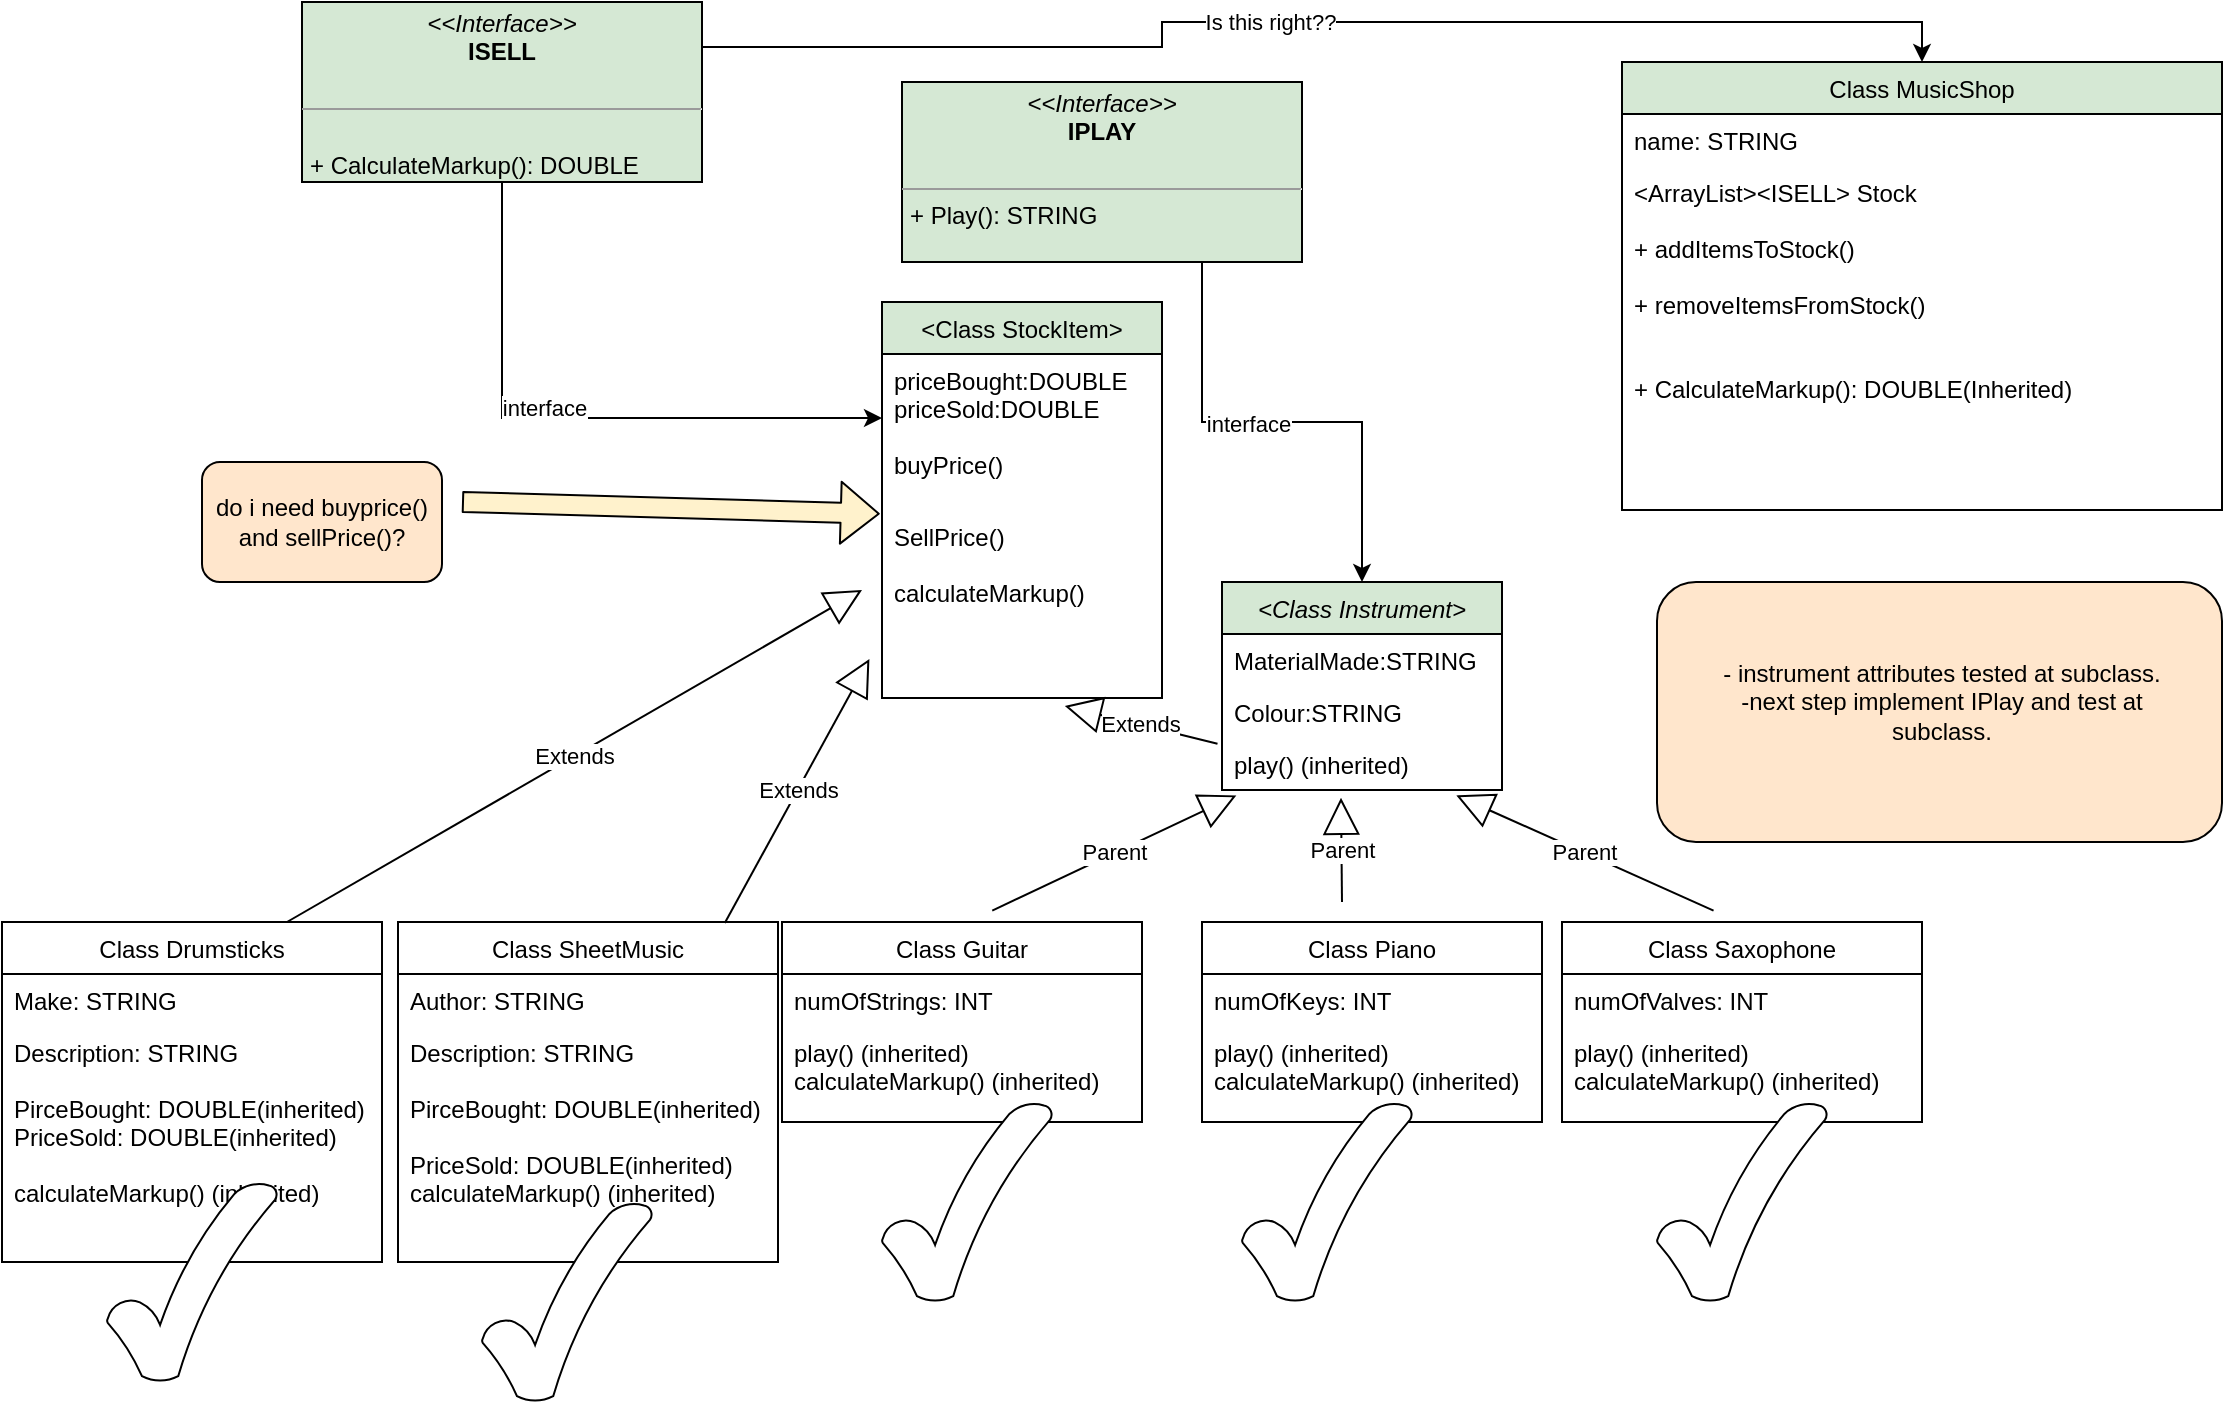 <mxfile version="14.5.1" type="device"><diagram id="XtFvVDS7R7k3xy_MAySc" name="Page-1"><mxGraphModel dx="1200" dy="600" grid="1" gridSize="10" guides="1" tooltips="1" connect="1" arrows="1" fold="1" page="1" pageScale="1" pageWidth="3300" pageHeight="4681" math="0" shadow="0"><root><mxCell id="0"/><mxCell id="1" parent="0"/><mxCell id="AZCF6s1ImzgPR_b7xrG4-24" value="Class MusicShop" style="swimlane;fontStyle=0;childLayout=stackLayout;horizontal=1;startSize=26;fillColor=#D5E8D4;horizontalStack=0;resizeParent=1;resizeParentMax=0;resizeLast=0;collapsible=1;marginBottom=0;" vertex="1" parent="1"><mxGeometry x="910" y="60" width="300" height="224" as="geometry"/></mxCell><mxCell id="AZCF6s1ImzgPR_b7xrG4-25" value="name: STRING" style="text;strokeColor=none;fillColor=none;align=left;verticalAlign=top;spacingLeft=4;spacingRight=4;overflow=hidden;rotatable=0;points=[[0,0.5],[1,0.5]];portConstraint=eastwest;" vertex="1" parent="AZCF6s1ImzgPR_b7xrG4-24"><mxGeometry y="26" width="300" height="26" as="geometry"/></mxCell><mxCell id="AZCF6s1ImzgPR_b7xrG4-27" value="&lt;ArrayList&gt;&lt;ISELL&gt; Stock&#10;&#10;+ addItemsToStock()&#10;&#10;+ removeItemsFromStock()&#10;&#10;&#10;+ CalculateMarkup(): DOUBLE(Inherited)" style="text;strokeColor=none;fillColor=none;align=left;verticalAlign=top;spacingLeft=4;spacingRight=4;overflow=hidden;rotatable=0;points=[[0,0.5],[1,0.5]];portConstraint=eastwest;" vertex="1" parent="AZCF6s1ImzgPR_b7xrG4-24"><mxGeometry y="52" width="300" height="172" as="geometry"/></mxCell><mxCell id="AZCF6s1ImzgPR_b7xrG4-59" style="edgeStyle=orthogonalEdgeStyle;rounded=0;orthogonalLoop=1;jettySize=auto;html=1;exitX=0.75;exitY=1;exitDx=0;exitDy=0;entryX=0.5;entryY=0;entryDx=0;entryDy=0;" edge="1" parent="1" source="AZCF6s1ImzgPR_b7xrG4-28" target="AZCF6s1ImzgPR_b7xrG4-41"><mxGeometry relative="1" as="geometry"/></mxCell><mxCell id="AZCF6s1ImzgPR_b7xrG4-60" value="interface" style="edgeLabel;html=1;align=center;verticalAlign=middle;resizable=0;points=[];" vertex="1" connectable="0" parent="AZCF6s1ImzgPR_b7xrG4-59"><mxGeometry x="-0.144" y="-1" relative="1" as="geometry"><mxPoint as="offset"/></mxGeometry></mxCell><mxCell id="AZCF6s1ImzgPR_b7xrG4-28" value="&lt;p style=&quot;margin: 0px ; margin-top: 4px ; text-align: center&quot;&gt;&lt;i&gt;&amp;lt;&amp;lt;Interface&amp;gt;&amp;gt;&lt;/i&gt;&lt;br&gt;&lt;b&gt;IPLAY&lt;/b&gt;&lt;/p&gt;&lt;p style=&quot;margin: 0px ; margin-left: 4px&quot;&gt;&lt;br&gt;&lt;/p&gt;&lt;hr size=&quot;1&quot;&gt;&lt;p style=&quot;margin: 0px ; margin-left: 4px&quot;&gt;+ Play(): STRING&lt;br&gt;&lt;br&gt;&lt;/p&gt;" style="verticalAlign=top;align=left;overflow=fill;fontSize=12;fontFamily=Helvetica;html=1;fillColor=#D5E8D4;" vertex="1" parent="1"><mxGeometry x="550" y="70" width="200" height="90" as="geometry"/></mxCell><mxCell id="AZCF6s1ImzgPR_b7xrG4-29" value="Class Guitar" style="swimlane;fontStyle=0;childLayout=stackLayout;horizontal=1;startSize=26;fillColor=none;horizontalStack=0;resizeParent=1;resizeParentMax=0;resizeLast=0;collapsible=1;marginBottom=0;" vertex="1" parent="1"><mxGeometry x="490" y="490" width="180" height="100" as="geometry"/></mxCell><mxCell id="AZCF6s1ImzgPR_b7xrG4-30" value="numOfStrings: INT" style="text;strokeColor=none;fillColor=none;align=left;verticalAlign=top;spacingLeft=4;spacingRight=4;overflow=hidden;rotatable=0;points=[[0,0.5],[1,0.5]];portConstraint=eastwest;" vertex="1" parent="AZCF6s1ImzgPR_b7xrG4-29"><mxGeometry y="26" width="180" height="26" as="geometry"/></mxCell><mxCell id="AZCF6s1ImzgPR_b7xrG4-32" value="play() (inherited)&#10;calculateMarkup() (inherited)" style="text;strokeColor=none;fillColor=none;align=left;verticalAlign=top;spacingLeft=4;spacingRight=4;overflow=hidden;rotatable=0;points=[[0,0.5],[1,0.5]];portConstraint=eastwest;" vertex="1" parent="AZCF6s1ImzgPR_b7xrG4-29"><mxGeometry y="52" width="180" height="48" as="geometry"/></mxCell><mxCell id="AZCF6s1ImzgPR_b7xrG4-33" value="Class Piano" style="swimlane;fontStyle=0;childLayout=stackLayout;horizontal=1;startSize=26;fillColor=none;horizontalStack=0;resizeParent=1;resizeParentMax=0;resizeLast=0;collapsible=1;marginBottom=0;" vertex="1" parent="1"><mxGeometry x="700" y="490" width="170" height="100" as="geometry"/></mxCell><mxCell id="AZCF6s1ImzgPR_b7xrG4-34" value="numOfKeys: INT" style="text;strokeColor=none;fillColor=none;align=left;verticalAlign=top;spacingLeft=4;spacingRight=4;overflow=hidden;rotatable=0;points=[[0,0.5],[1,0.5]];portConstraint=eastwest;" vertex="1" parent="AZCF6s1ImzgPR_b7xrG4-33"><mxGeometry y="26" width="170" height="26" as="geometry"/></mxCell><mxCell id="AZCF6s1ImzgPR_b7xrG4-36" value="play() (inherited)&#10;calculateMarkup() (inherited)" style="text;strokeColor=none;fillColor=none;align=left;verticalAlign=top;spacingLeft=4;spacingRight=4;overflow=hidden;rotatable=0;points=[[0,0.5],[1,0.5]];portConstraint=eastwest;" vertex="1" parent="AZCF6s1ImzgPR_b7xrG4-33"><mxGeometry y="52" width="170" height="48" as="geometry"/></mxCell><mxCell id="AZCF6s1ImzgPR_b7xrG4-37" value="Class Saxophone" style="swimlane;fontStyle=0;childLayout=stackLayout;horizontal=1;startSize=26;fillColor=none;horizontalStack=0;resizeParent=1;resizeParentMax=0;resizeLast=0;collapsible=1;marginBottom=0;" vertex="1" parent="1"><mxGeometry x="880" y="490" width="180" height="100" as="geometry"/></mxCell><mxCell id="AZCF6s1ImzgPR_b7xrG4-38" value="numOfValves: INT" style="text;strokeColor=none;fillColor=none;align=left;verticalAlign=top;spacingLeft=4;spacingRight=4;overflow=hidden;rotatable=0;points=[[0,0.5],[1,0.5]];portConstraint=eastwest;" vertex="1" parent="AZCF6s1ImzgPR_b7xrG4-37"><mxGeometry y="26" width="180" height="26" as="geometry"/></mxCell><mxCell id="AZCF6s1ImzgPR_b7xrG4-40" value="play() (inherited)&#10;calculateMarkup() (inherited)" style="text;strokeColor=none;fillColor=none;align=left;verticalAlign=top;spacingLeft=4;spacingRight=4;overflow=hidden;rotatable=0;points=[[0,0.5],[1,0.5]];portConstraint=eastwest;" vertex="1" parent="AZCF6s1ImzgPR_b7xrG4-37"><mxGeometry y="52" width="180" height="48" as="geometry"/></mxCell><mxCell id="AZCF6s1ImzgPR_b7xrG4-41" value="&lt;Class Instrument&gt;" style="swimlane;fontStyle=2;childLayout=stackLayout;horizontal=1;startSize=26;fillColor=#D5E8D4;horizontalStack=0;resizeParent=1;resizeParentMax=0;resizeLast=0;collapsible=1;marginBottom=0;" vertex="1" parent="1"><mxGeometry x="710" y="320" width="140" height="104" as="geometry"/></mxCell><mxCell id="AZCF6s1ImzgPR_b7xrG4-42" value="MaterialMade:STRING" style="text;strokeColor=none;fillColor=none;align=left;verticalAlign=top;spacingLeft=4;spacingRight=4;overflow=hidden;rotatable=0;points=[[0,0.5],[1,0.5]];portConstraint=eastwest;" vertex="1" parent="AZCF6s1ImzgPR_b7xrG4-41"><mxGeometry y="26" width="140" height="26" as="geometry"/></mxCell><mxCell id="AZCF6s1ImzgPR_b7xrG4-43" value="Colour:STRING" style="text;strokeColor=none;fillColor=none;align=left;verticalAlign=top;spacingLeft=4;spacingRight=4;overflow=hidden;rotatable=0;points=[[0,0.5],[1,0.5]];portConstraint=eastwest;" vertex="1" parent="AZCF6s1ImzgPR_b7xrG4-41"><mxGeometry y="52" width="140" height="26" as="geometry"/></mxCell><mxCell id="AZCF6s1ImzgPR_b7xrG4-44" value="play() (inherited)" style="text;strokeColor=none;fillColor=none;align=left;verticalAlign=top;spacingLeft=4;spacingRight=4;overflow=hidden;rotatable=0;points=[[0,0.5],[1,0.5]];portConstraint=eastwest;" vertex="1" parent="AZCF6s1ImzgPR_b7xrG4-41"><mxGeometry y="78" width="140" height="26" as="geometry"/></mxCell><mxCell id="AZCF6s1ImzgPR_b7xrG4-45" value="Parent" style="endArrow=block;endSize=16;endFill=0;html=1;exitX=0.421;exitY=-0.057;exitDx=0;exitDy=0;exitPerimeter=0;entryX=0.837;entryY=1.104;entryDx=0;entryDy=0;entryPerimeter=0;" edge="1" parent="1" source="AZCF6s1ImzgPR_b7xrG4-37" target="AZCF6s1ImzgPR_b7xrG4-44"><mxGeometry width="160" relative="1" as="geometry"><mxPoint x="920" y="380" as="sourcePoint"/><mxPoint x="1080" y="380" as="targetPoint"/></mxGeometry></mxCell><mxCell id="AZCF6s1ImzgPR_b7xrG4-46" value="Parent" style="endArrow=block;endSize=16;endFill=0;html=1;exitX=0.584;exitY=-0.057;exitDx=0;exitDy=0;exitPerimeter=0;entryX=0.837;entryY=1.104;entryDx=0;entryDy=0;entryPerimeter=0;" edge="1" parent="1" source="AZCF6s1ImzgPR_b7xrG4-29"><mxGeometry width="160" relative="1" as="geometry"><mxPoint x="828.94" y="485.554" as="sourcePoint"/><mxPoint x="717.18" y="426.704" as="targetPoint"/></mxGeometry></mxCell><mxCell id="AZCF6s1ImzgPR_b7xrG4-47" value="Parent" style="endArrow=block;endSize=16;endFill=0;html=1;entryX=0.425;entryY=1.149;entryDx=0;entryDy=0;entryPerimeter=0;" edge="1" parent="1" target="AZCF6s1ImzgPR_b7xrG4-44"><mxGeometry width="160" relative="1" as="geometry"><mxPoint x="770" y="480" as="sourcePoint"/><mxPoint x="847.18" y="446.704" as="targetPoint"/></mxGeometry></mxCell><mxCell id="AZCF6s1ImzgPR_b7xrG4-64" style="edgeStyle=orthogonalEdgeStyle;rounded=0;orthogonalLoop=1;jettySize=auto;html=1;exitX=0.5;exitY=1;exitDx=0;exitDy=0;entryX=0;entryY=0.5;entryDx=0;entryDy=0;" edge="1" parent="1" source="AZCF6s1ImzgPR_b7xrG4-48" target="AZCF6s1ImzgPR_b7xrG4-70"><mxGeometry relative="1" as="geometry"/></mxCell><mxCell id="AZCF6s1ImzgPR_b7xrG4-65" value="interface" style="edgeLabel;html=1;align=center;verticalAlign=middle;resizable=0;points=[];" vertex="1" connectable="0" parent="AZCF6s1ImzgPR_b7xrG4-64"><mxGeometry x="-0.101" y="5" relative="1" as="geometry"><mxPoint as="offset"/></mxGeometry></mxCell><mxCell id="AZCF6s1ImzgPR_b7xrG4-92" style="edgeStyle=orthogonalEdgeStyle;rounded=0;orthogonalLoop=1;jettySize=auto;html=1;exitX=1;exitY=0.25;exitDx=0;exitDy=0;entryX=0.5;entryY=0;entryDx=0;entryDy=0;fillColor=#FFF2CC;" edge="1" parent="1" source="AZCF6s1ImzgPR_b7xrG4-48" target="AZCF6s1ImzgPR_b7xrG4-24"><mxGeometry relative="1" as="geometry"><Array as="points"><mxPoint x="680" y="52"/><mxPoint x="680" y="40"/><mxPoint x="1060" y="40"/></Array></mxGeometry></mxCell><mxCell id="AZCF6s1ImzgPR_b7xrG4-93" value="Is this right??" style="edgeLabel;html=1;align=center;verticalAlign=middle;resizable=0;points=[];" vertex="1" connectable="0" parent="AZCF6s1ImzgPR_b7xrG4-92"><mxGeometry x="-0.077" relative="1" as="geometry"><mxPoint as="offset"/></mxGeometry></mxCell><mxCell id="AZCF6s1ImzgPR_b7xrG4-48" value="&lt;p style=&quot;margin: 0px ; margin-top: 4px ; text-align: center&quot;&gt;&lt;i&gt;&amp;lt;&amp;lt;Interface&amp;gt;&amp;gt;&lt;/i&gt;&lt;br&gt;&lt;b&gt;ISELL&lt;/b&gt;&lt;/p&gt;&lt;p style=&quot;margin: 0px ; margin-left: 4px&quot;&gt;&lt;br&gt;&lt;/p&gt;&lt;hr size=&quot;1&quot;&gt;&lt;p style=&quot;margin: 0px ; margin-left: 4px&quot;&gt;&lt;br&gt;+ CalculateMarkup(): DOUBLE&lt;/p&gt;" style="verticalAlign=top;align=left;overflow=fill;fontSize=12;fontFamily=Helvetica;html=1;fillColor=#D5E8D4;" vertex="1" parent="1"><mxGeometry x="250" y="30" width="200" height="90" as="geometry"/></mxCell><mxCell id="AZCF6s1ImzgPR_b7xrG4-49" value="Class Drumsticks" style="swimlane;fontStyle=0;childLayout=stackLayout;horizontal=1;startSize=26;fillColor=none;horizontalStack=0;resizeParent=1;resizeParentMax=0;resizeLast=0;collapsible=1;marginBottom=0;" vertex="1" parent="1"><mxGeometry x="100" y="490" width="190" height="170" as="geometry"/></mxCell><mxCell id="AZCF6s1ImzgPR_b7xrG4-50" value="Make: STRING" style="text;strokeColor=none;fillColor=none;align=left;verticalAlign=top;spacingLeft=4;spacingRight=4;overflow=hidden;rotatable=0;points=[[0,0.5],[1,0.5]];portConstraint=eastwest;" vertex="1" parent="AZCF6s1ImzgPR_b7xrG4-49"><mxGeometry y="26" width="190" height="26" as="geometry"/></mxCell><mxCell id="AZCF6s1ImzgPR_b7xrG4-51" value="Description: STRING&#10;&#10;PirceBought: DOUBLE(inherited)&#10;PriceSold: DOUBLE(inherited)&#10;&#10;calculateMarkup() (inherited)" style="text;strokeColor=none;fillColor=none;align=left;verticalAlign=top;spacingLeft=4;spacingRight=4;overflow=hidden;rotatable=0;points=[[0,0.5],[1,0.5]];portConstraint=eastwest;" vertex="1" parent="AZCF6s1ImzgPR_b7xrG4-49"><mxGeometry y="52" width="190" height="118" as="geometry"/></mxCell><mxCell id="AZCF6s1ImzgPR_b7xrG4-52" value="Class SheetMusic" style="swimlane;fontStyle=0;childLayout=stackLayout;horizontal=1;startSize=26;fillColor=none;horizontalStack=0;resizeParent=1;resizeParentMax=0;resizeLast=0;collapsible=1;marginBottom=0;" vertex="1" parent="1"><mxGeometry x="298" y="490" width="190" height="170" as="geometry"/></mxCell><mxCell id="AZCF6s1ImzgPR_b7xrG4-53" value="Author: STRING" style="text;strokeColor=none;fillColor=none;align=left;verticalAlign=top;spacingLeft=4;spacingRight=4;overflow=hidden;rotatable=0;points=[[0,0.5],[1,0.5]];portConstraint=eastwest;" vertex="1" parent="AZCF6s1ImzgPR_b7xrG4-52"><mxGeometry y="26" width="190" height="26" as="geometry"/></mxCell><mxCell id="AZCF6s1ImzgPR_b7xrG4-54" value="Description: STRING&#10;&#10;PirceBought: DOUBLE(inherited)&#10;&#10;PriceSold: DOUBLE(inherited)&#10;calculateMarkup() (inherited)" style="text;strokeColor=none;fillColor=none;align=left;verticalAlign=top;spacingLeft=4;spacingRight=4;overflow=hidden;rotatable=0;points=[[0,0.5],[1,0.5]];portConstraint=eastwest;" vertex="1" parent="AZCF6s1ImzgPR_b7xrG4-52"><mxGeometry y="52" width="190" height="118" as="geometry"/></mxCell><mxCell id="AZCF6s1ImzgPR_b7xrG4-56" style="edgeStyle=orthogonalEdgeStyle;rounded=0;orthogonalLoop=1;jettySize=auto;html=1;exitX=0.5;exitY=1;exitDx=0;exitDy=0;" edge="1" parent="1" source="AZCF6s1ImzgPR_b7xrG4-28" target="AZCF6s1ImzgPR_b7xrG4-28"><mxGeometry relative="1" as="geometry"/></mxCell><mxCell id="AZCF6s1ImzgPR_b7xrG4-69" value="&lt;Class StockItem&gt;" style="swimlane;fontStyle=0;childLayout=stackLayout;horizontal=1;startSize=26;fillColor=#D5E8D4;horizontalStack=0;resizeParent=1;resizeParentMax=0;resizeLast=0;collapsible=1;marginBottom=0;" vertex="1" parent="1"><mxGeometry x="540" y="180" width="140" height="198" as="geometry"/></mxCell><mxCell id="AZCF6s1ImzgPR_b7xrG4-70" value="priceBought:DOUBLE&#10;priceSold:DOUBLE&#10;&#10;buyPrice()" style="text;strokeColor=none;fillColor=none;align=left;verticalAlign=top;spacingLeft=4;spacingRight=4;overflow=hidden;rotatable=0;points=[[0,0.5],[1,0.5]];portConstraint=eastwest;" vertex="1" parent="AZCF6s1ImzgPR_b7xrG4-69"><mxGeometry y="26" width="140" height="64" as="geometry"/></mxCell><mxCell id="AZCF6s1ImzgPR_b7xrG4-71" value="&#10;SellPrice()&#10;&#10;calculateMarkup()" style="text;strokeColor=none;fillColor=none;align=left;verticalAlign=top;spacingLeft=4;spacingRight=4;overflow=hidden;rotatable=0;points=[[0,0.5],[1,0.5]];portConstraint=eastwest;" vertex="1" parent="AZCF6s1ImzgPR_b7xrG4-69"><mxGeometry y="90" width="140" height="108" as="geometry"/></mxCell><mxCell id="AZCF6s1ImzgPR_b7xrG4-73" value="Extends" style="endArrow=block;endSize=16;endFill=0;html=1;entryX=0.653;entryY=1.037;entryDx=0;entryDy=0;entryPerimeter=0;exitX=-0.016;exitY=0.109;exitDx=0;exitDy=0;exitPerimeter=0;" edge="1" parent="1" source="AZCF6s1ImzgPR_b7xrG4-44" target="AZCF6s1ImzgPR_b7xrG4-71"><mxGeometry width="160" relative="1" as="geometry"><mxPoint x="700" y="400" as="sourcePoint"/><mxPoint x="1360" y="580" as="targetPoint"/></mxGeometry></mxCell><mxCell id="AZCF6s1ImzgPR_b7xrG4-74" value="Extends" style="endArrow=block;endSize=16;endFill=0;html=1;entryX=-0.045;entryY=0.819;entryDx=0;entryDy=0;entryPerimeter=0;exitX=0.86;exitY=0.003;exitDx=0;exitDy=0;exitPerimeter=0;" edge="1" parent="1" source="AZCF6s1ImzgPR_b7xrG4-52" target="AZCF6s1ImzgPR_b7xrG4-71"><mxGeometry width="160" relative="1" as="geometry"><mxPoint x="740" y="330" as="sourcePoint"/><mxPoint x="683.42" y="300.47" as="targetPoint"/></mxGeometry></mxCell><mxCell id="AZCF6s1ImzgPR_b7xrG4-75" value="Extends" style="endArrow=block;endSize=16;endFill=0;html=1;exitX=0.75;exitY=0;exitDx=0;exitDy=0;" edge="1" parent="1" source="AZCF6s1ImzgPR_b7xrG4-49"><mxGeometry width="160" relative="1" as="geometry"><mxPoint x="430.4" y="500.42" as="sourcePoint"/><mxPoint x="530" y="324" as="targetPoint"/></mxGeometry></mxCell><mxCell id="AZCF6s1ImzgPR_b7xrG4-81" value="" style="verticalLabelPosition=bottom;verticalAlign=top;html=1;shape=mxgraph.basic.tick" vertex="1" parent="1"><mxGeometry x="152.5" y="620" width="85" height="100" as="geometry"/></mxCell><mxCell id="AZCF6s1ImzgPR_b7xrG4-82" value="" style="verticalLabelPosition=bottom;verticalAlign=top;html=1;shape=mxgraph.basic.tick" vertex="1" parent="1"><mxGeometry x="340" y="630" width="85" height="100" as="geometry"/></mxCell><mxCell id="AZCF6s1ImzgPR_b7xrG4-83" value="" style="verticalLabelPosition=bottom;verticalAlign=top;html=1;shape=mxgraph.basic.tick" vertex="1" parent="1"><mxGeometry x="540" y="580" width="85" height="100" as="geometry"/></mxCell><mxCell id="AZCF6s1ImzgPR_b7xrG4-84" value="" style="verticalLabelPosition=bottom;verticalAlign=top;html=1;shape=mxgraph.basic.tick" vertex="1" parent="1"><mxGeometry x="720" y="580" width="85" height="100" as="geometry"/></mxCell><mxCell id="AZCF6s1ImzgPR_b7xrG4-85" value="" style="verticalLabelPosition=bottom;verticalAlign=top;html=1;shape=mxgraph.basic.tick" vertex="1" parent="1"><mxGeometry x="927.5" y="580" width="85" height="100" as="geometry"/></mxCell><mxCell id="AZCF6s1ImzgPR_b7xrG4-87" value="" style="rounded=1;whiteSpace=wrap;html=1;fillColor=#FFE6CC;" vertex="1" parent="1"><mxGeometry x="927.5" y="320" width="282.5" height="130" as="geometry"/></mxCell><mxCell id="AZCF6s1ImzgPR_b7xrG4-88" value="- instrument attributes tested at subclass.&lt;br&gt;-next step implement IPlay and test at subclass." style="text;html=1;strokeColor=none;fillColor=none;align=center;verticalAlign=middle;whiteSpace=wrap;rounded=0;" vertex="1" parent="1"><mxGeometry x="950" y="330" width="240" height="100" as="geometry"/></mxCell><mxCell id="AZCF6s1ImzgPR_b7xrG4-89" value="do i need buyprice()&lt;br&gt;and sellPrice()?" style="rounded=1;whiteSpace=wrap;html=1;fillColor=#FFE6CC;" vertex="1" parent="1"><mxGeometry x="200" y="260" width="120" height="60" as="geometry"/></mxCell><mxCell id="AZCF6s1ImzgPR_b7xrG4-91" value="" style="shape=flexArrow;endArrow=classic;html=1;entryX=-0.008;entryY=0.147;entryDx=0;entryDy=0;entryPerimeter=0;fillColor=#FFF2CC;" edge="1" parent="1" target="AZCF6s1ImzgPR_b7xrG4-71"><mxGeometry width="50" height="50" relative="1" as="geometry"><mxPoint x="330" y="280" as="sourcePoint"/><mxPoint x="690" y="280" as="targetPoint"/></mxGeometry></mxCell></root></mxGraphModel></diagram></mxfile>
